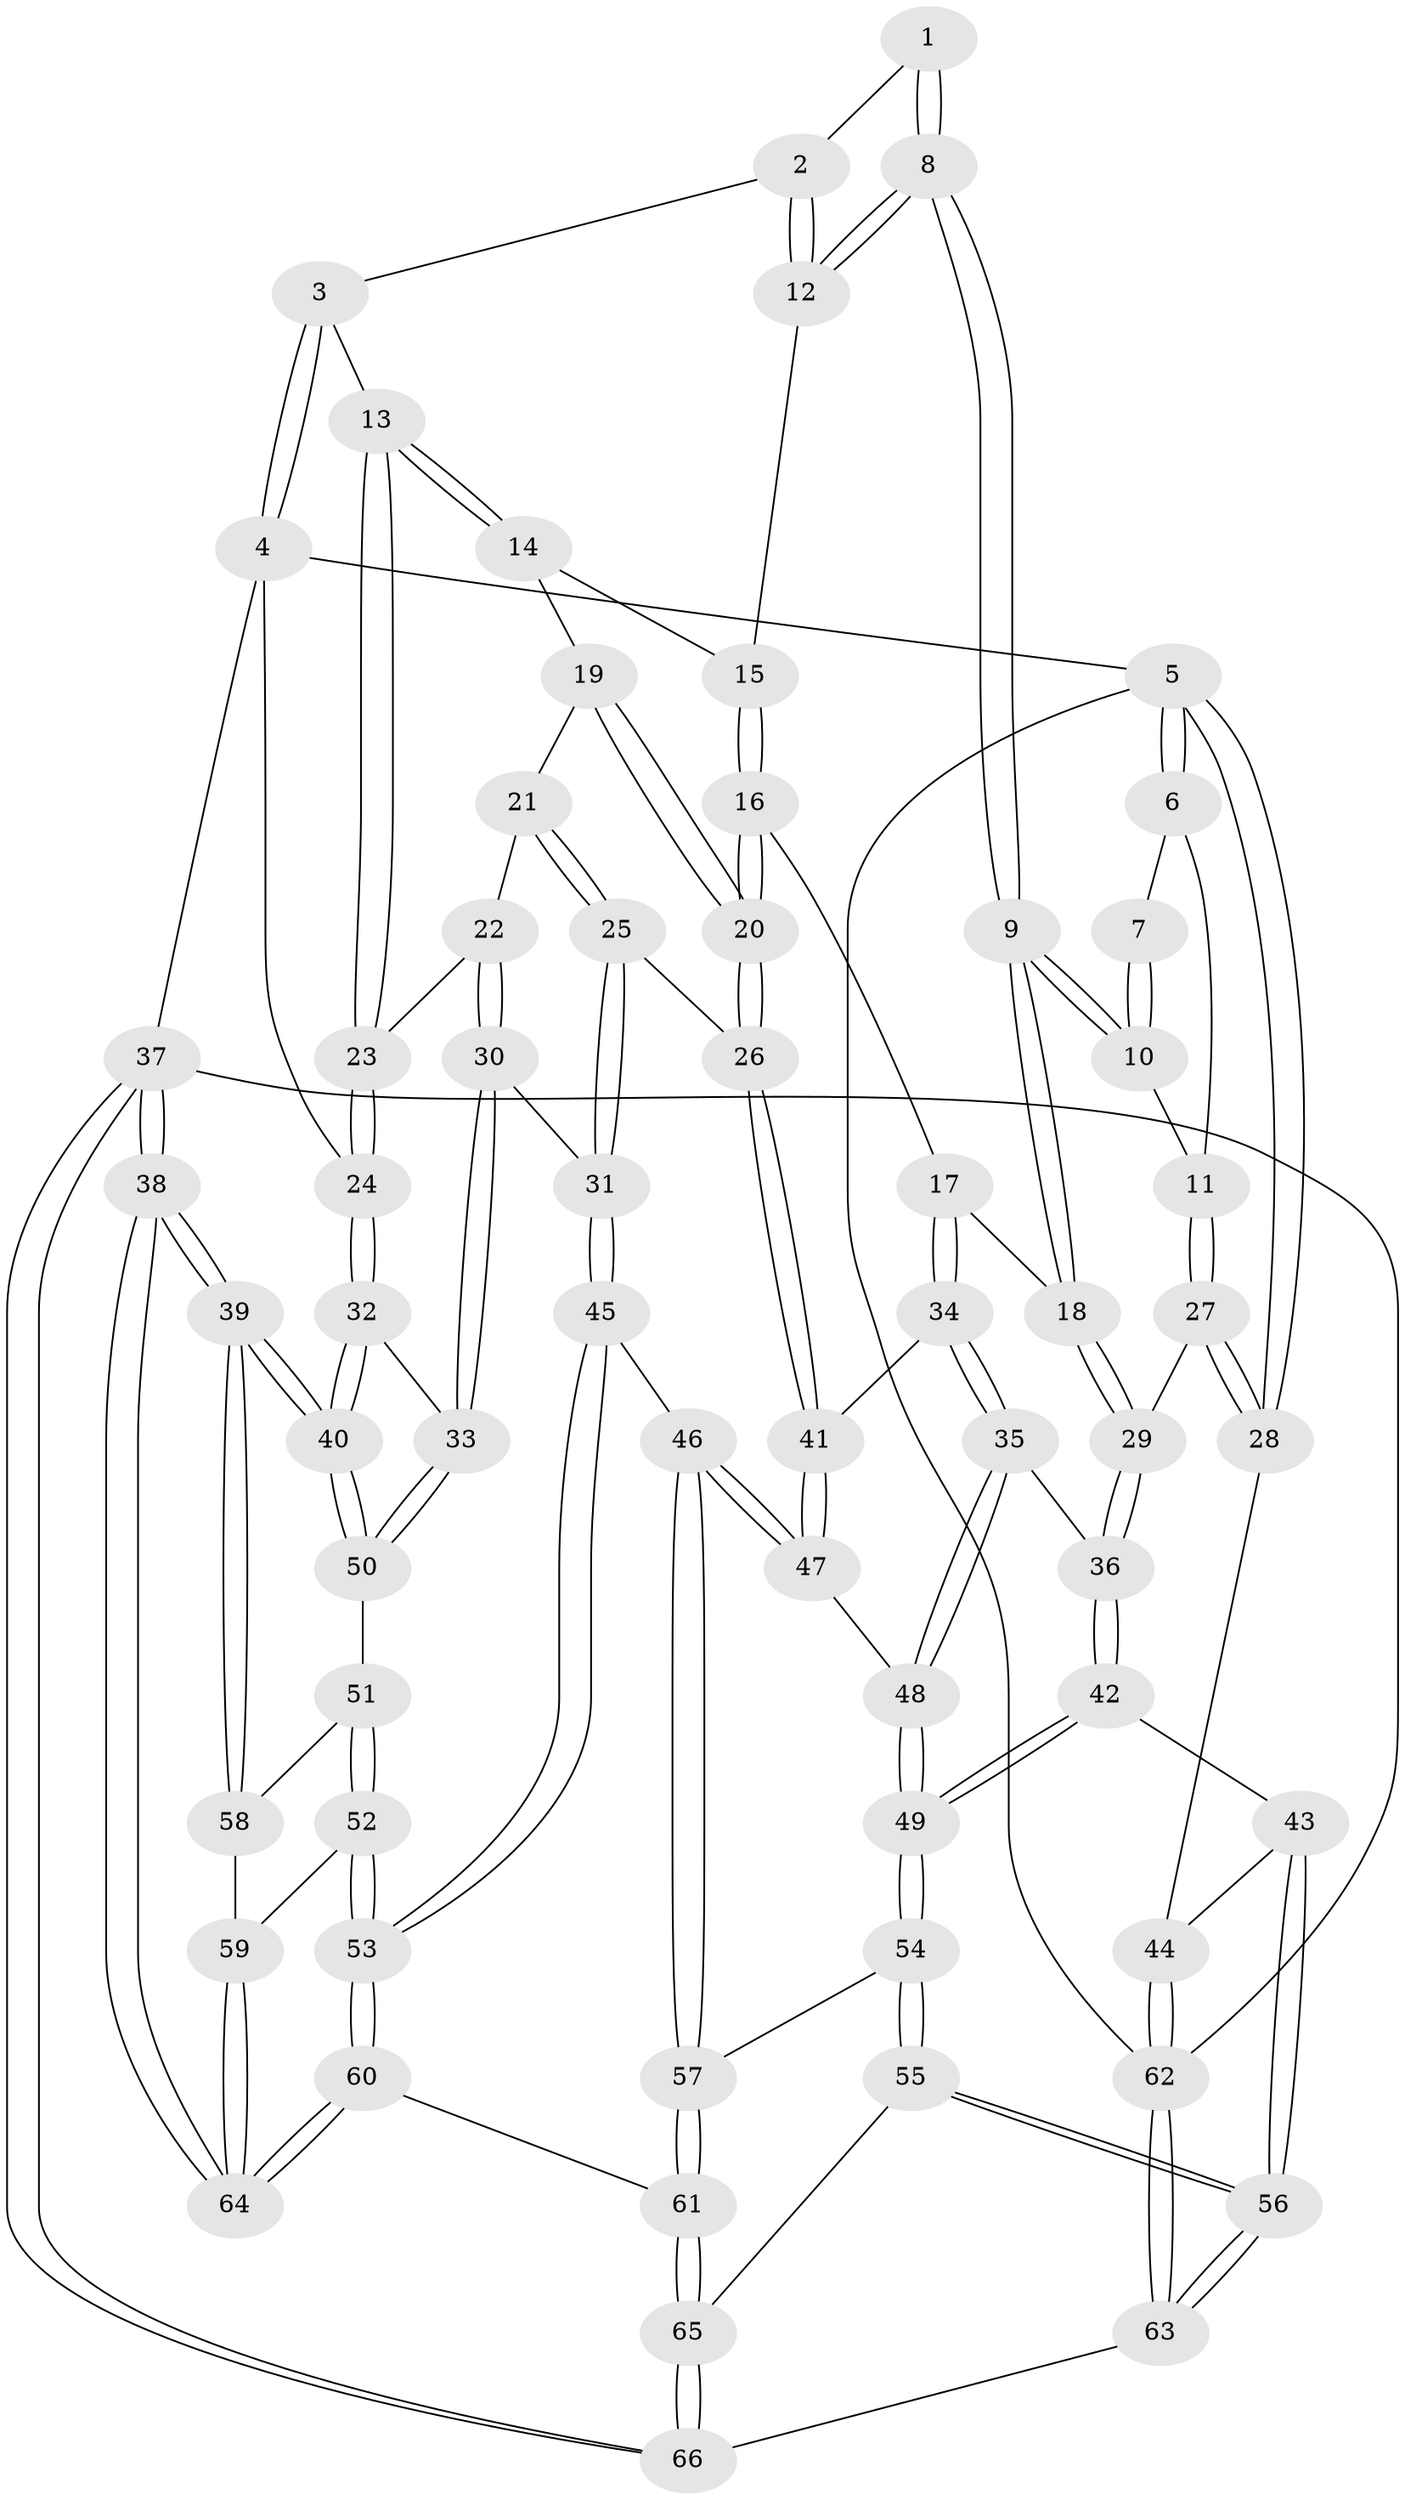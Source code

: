 // Generated by graph-tools (version 1.1) at 2025/00/03/09/25 05:00:48]
// undirected, 66 vertices, 162 edges
graph export_dot {
graph [start="1"]
  node [color=gray90,style=filled];
  1 [pos="+0.44528394057103515+0"];
  2 [pos="+0.6208696654313507+0"];
  3 [pos="+0.6228727074269202+0"];
  4 [pos="+1+0"];
  5 [pos="+0+0"];
  6 [pos="+0.054164662824310546+0"];
  7 [pos="+0.38252654473429126+0"];
  8 [pos="+0.3973863715819704+0.16303711576485366"];
  9 [pos="+0.2984133211859078+0.2533507186579993"];
  10 [pos="+0.2640845917651285+0.22657691493359017"];
  11 [pos="+0.19552563836224043+0.1957962901328439"];
  12 [pos="+0.5996626228765056+0.11148866517721469"];
  13 [pos="+0.8168821605159029+0.1794547884455369"];
  14 [pos="+0.6894668284164408+0.1626640869198524"];
  15 [pos="+0.6068238541171582+0.12536035040391097"];
  16 [pos="+0.553808173701871+0.3743770649702689"];
  17 [pos="+0.36444012070655796+0.33293302248960804"];
  18 [pos="+0.3171250625316978+0.3022984256913818"];
  19 [pos="+0.6943621893818664+0.26298120086285404"];
  20 [pos="+0.5631109254993353+0.38293040176850607"];
  21 [pos="+0.7369328092632293+0.27548854138177936"];
  22 [pos="+0.864642967958799+0.2786992103097228"];
  23 [pos="+0.9114258542676468+0.2136380300887208"];
  24 [pos="+1+0.05359146549279802"];
  25 [pos="+0.5865420261669253+0.40600624734303875"];
  26 [pos="+0.574250642879225+0.3972692399247346"];
  27 [pos="+0+0.25919499904102206"];
  28 [pos="+0+0.2747675555253716"];
  29 [pos="+0.21695277845665994+0.43089985027280486"];
  30 [pos="+0.7635851514544322+0.49966927756183416"];
  31 [pos="+0.6974160221817325+0.4940253556030029"];
  32 [pos="+1+0.4535961965995823"];
  33 [pos="+0.7725989659900371+0.5079650632757855"];
  34 [pos="+0.37710359306872665+0.5459908916629624"];
  35 [pos="+0.35342852116107654+0.577292242674352"];
  36 [pos="+0.17309031561837857+0.5046601495800689"];
  37 [pos="+1+1"];
  38 [pos="+1+1"];
  39 [pos="+1+0.9992171553237387"];
  40 [pos="+1+0.6429956832855016"];
  41 [pos="+0.4610244854888072+0.5500362331302022"];
  42 [pos="+0.1348801124955952+0.5345116956732271"];
  43 [pos="+0.08621643276600421+0.5476508443499746"];
  44 [pos="+0+0.48880670892114536"];
  45 [pos="+0.591059798386337+0.6340442485355787"];
  46 [pos="+0.5271549835867217+0.6545039855970997"];
  47 [pos="+0.5060824149269213+0.6396401304507376"];
  48 [pos="+0.35344949823814287+0.6366207429148508"];
  49 [pos="+0.3088569687274+0.7265568457498879"];
  50 [pos="+0.794457349520593+0.5581328676938622"];
  51 [pos="+0.8028593997249417+0.5898658538862939"];
  52 [pos="+0.7361113172542506+0.755796960907478"];
  53 [pos="+0.672132481671405+0.7960225271434951"];
  54 [pos="+0.3090520074872649+0.7612539161024685"];
  55 [pos="+0.2629988185418741+0.8361331760783004"];
  56 [pos="+0.13915319355540445+0.954816924066134"];
  57 [pos="+0.4838959145975777+0.7538959744654432"];
  58 [pos="+0.8345856021273456+0.6227530339523392"];
  59 [pos="+0.8428962430926675+0.8065678630474536"];
  60 [pos="+0.6427080125753809+0.8605154665981416"];
  61 [pos="+0.5835895717092401+0.8983481831718347"];
  62 [pos="+0+1"];
  63 [pos="+0+1"];
  64 [pos="+1+1"];
  65 [pos="+0.5757704924422314+0.9145598893098882"];
  66 [pos="+0.5351479462554762+1"];
  1 -- 2;
  1 -- 8;
  1 -- 8;
  2 -- 3;
  2 -- 12;
  2 -- 12;
  3 -- 4;
  3 -- 4;
  3 -- 13;
  4 -- 5;
  4 -- 24;
  4 -- 37;
  5 -- 6;
  5 -- 6;
  5 -- 28;
  5 -- 28;
  5 -- 62;
  6 -- 7;
  6 -- 11;
  7 -- 10;
  7 -- 10;
  8 -- 9;
  8 -- 9;
  8 -- 12;
  8 -- 12;
  9 -- 10;
  9 -- 10;
  9 -- 18;
  9 -- 18;
  10 -- 11;
  11 -- 27;
  11 -- 27;
  12 -- 15;
  13 -- 14;
  13 -- 14;
  13 -- 23;
  13 -- 23;
  14 -- 15;
  14 -- 19;
  15 -- 16;
  15 -- 16;
  16 -- 17;
  16 -- 20;
  16 -- 20;
  17 -- 18;
  17 -- 34;
  17 -- 34;
  18 -- 29;
  18 -- 29;
  19 -- 20;
  19 -- 20;
  19 -- 21;
  20 -- 26;
  20 -- 26;
  21 -- 22;
  21 -- 25;
  21 -- 25;
  22 -- 23;
  22 -- 30;
  22 -- 30;
  23 -- 24;
  23 -- 24;
  24 -- 32;
  24 -- 32;
  25 -- 26;
  25 -- 31;
  25 -- 31;
  26 -- 41;
  26 -- 41;
  27 -- 28;
  27 -- 28;
  27 -- 29;
  28 -- 44;
  29 -- 36;
  29 -- 36;
  30 -- 31;
  30 -- 33;
  30 -- 33;
  31 -- 45;
  31 -- 45;
  32 -- 33;
  32 -- 40;
  32 -- 40;
  33 -- 50;
  33 -- 50;
  34 -- 35;
  34 -- 35;
  34 -- 41;
  35 -- 36;
  35 -- 48;
  35 -- 48;
  36 -- 42;
  36 -- 42;
  37 -- 38;
  37 -- 38;
  37 -- 66;
  37 -- 66;
  37 -- 62;
  38 -- 39;
  38 -- 39;
  38 -- 64;
  38 -- 64;
  39 -- 40;
  39 -- 40;
  39 -- 58;
  39 -- 58;
  40 -- 50;
  40 -- 50;
  41 -- 47;
  41 -- 47;
  42 -- 43;
  42 -- 49;
  42 -- 49;
  43 -- 44;
  43 -- 56;
  43 -- 56;
  44 -- 62;
  44 -- 62;
  45 -- 46;
  45 -- 53;
  45 -- 53;
  46 -- 47;
  46 -- 47;
  46 -- 57;
  46 -- 57;
  47 -- 48;
  48 -- 49;
  48 -- 49;
  49 -- 54;
  49 -- 54;
  50 -- 51;
  51 -- 52;
  51 -- 52;
  51 -- 58;
  52 -- 53;
  52 -- 53;
  52 -- 59;
  53 -- 60;
  53 -- 60;
  54 -- 55;
  54 -- 55;
  54 -- 57;
  55 -- 56;
  55 -- 56;
  55 -- 65;
  56 -- 63;
  56 -- 63;
  57 -- 61;
  57 -- 61;
  58 -- 59;
  59 -- 64;
  59 -- 64;
  60 -- 61;
  60 -- 64;
  60 -- 64;
  61 -- 65;
  61 -- 65;
  62 -- 63;
  62 -- 63;
  63 -- 66;
  65 -- 66;
  65 -- 66;
}
